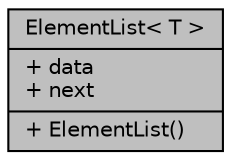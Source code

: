 digraph "ElementList&lt; T &gt;"
{
  edge [fontname="Helvetica",fontsize="10",labelfontname="Helvetica",labelfontsize="10"];
  node [fontname="Helvetica",fontsize="10",shape=record];
  Node1 [label="{ElementList\< T \>\n|+ data\l+ next\l|+ ElementList()\l}",height=0.2,width=0.4,color="black", fillcolor="grey75", style="filled", fontcolor="black"];
}
